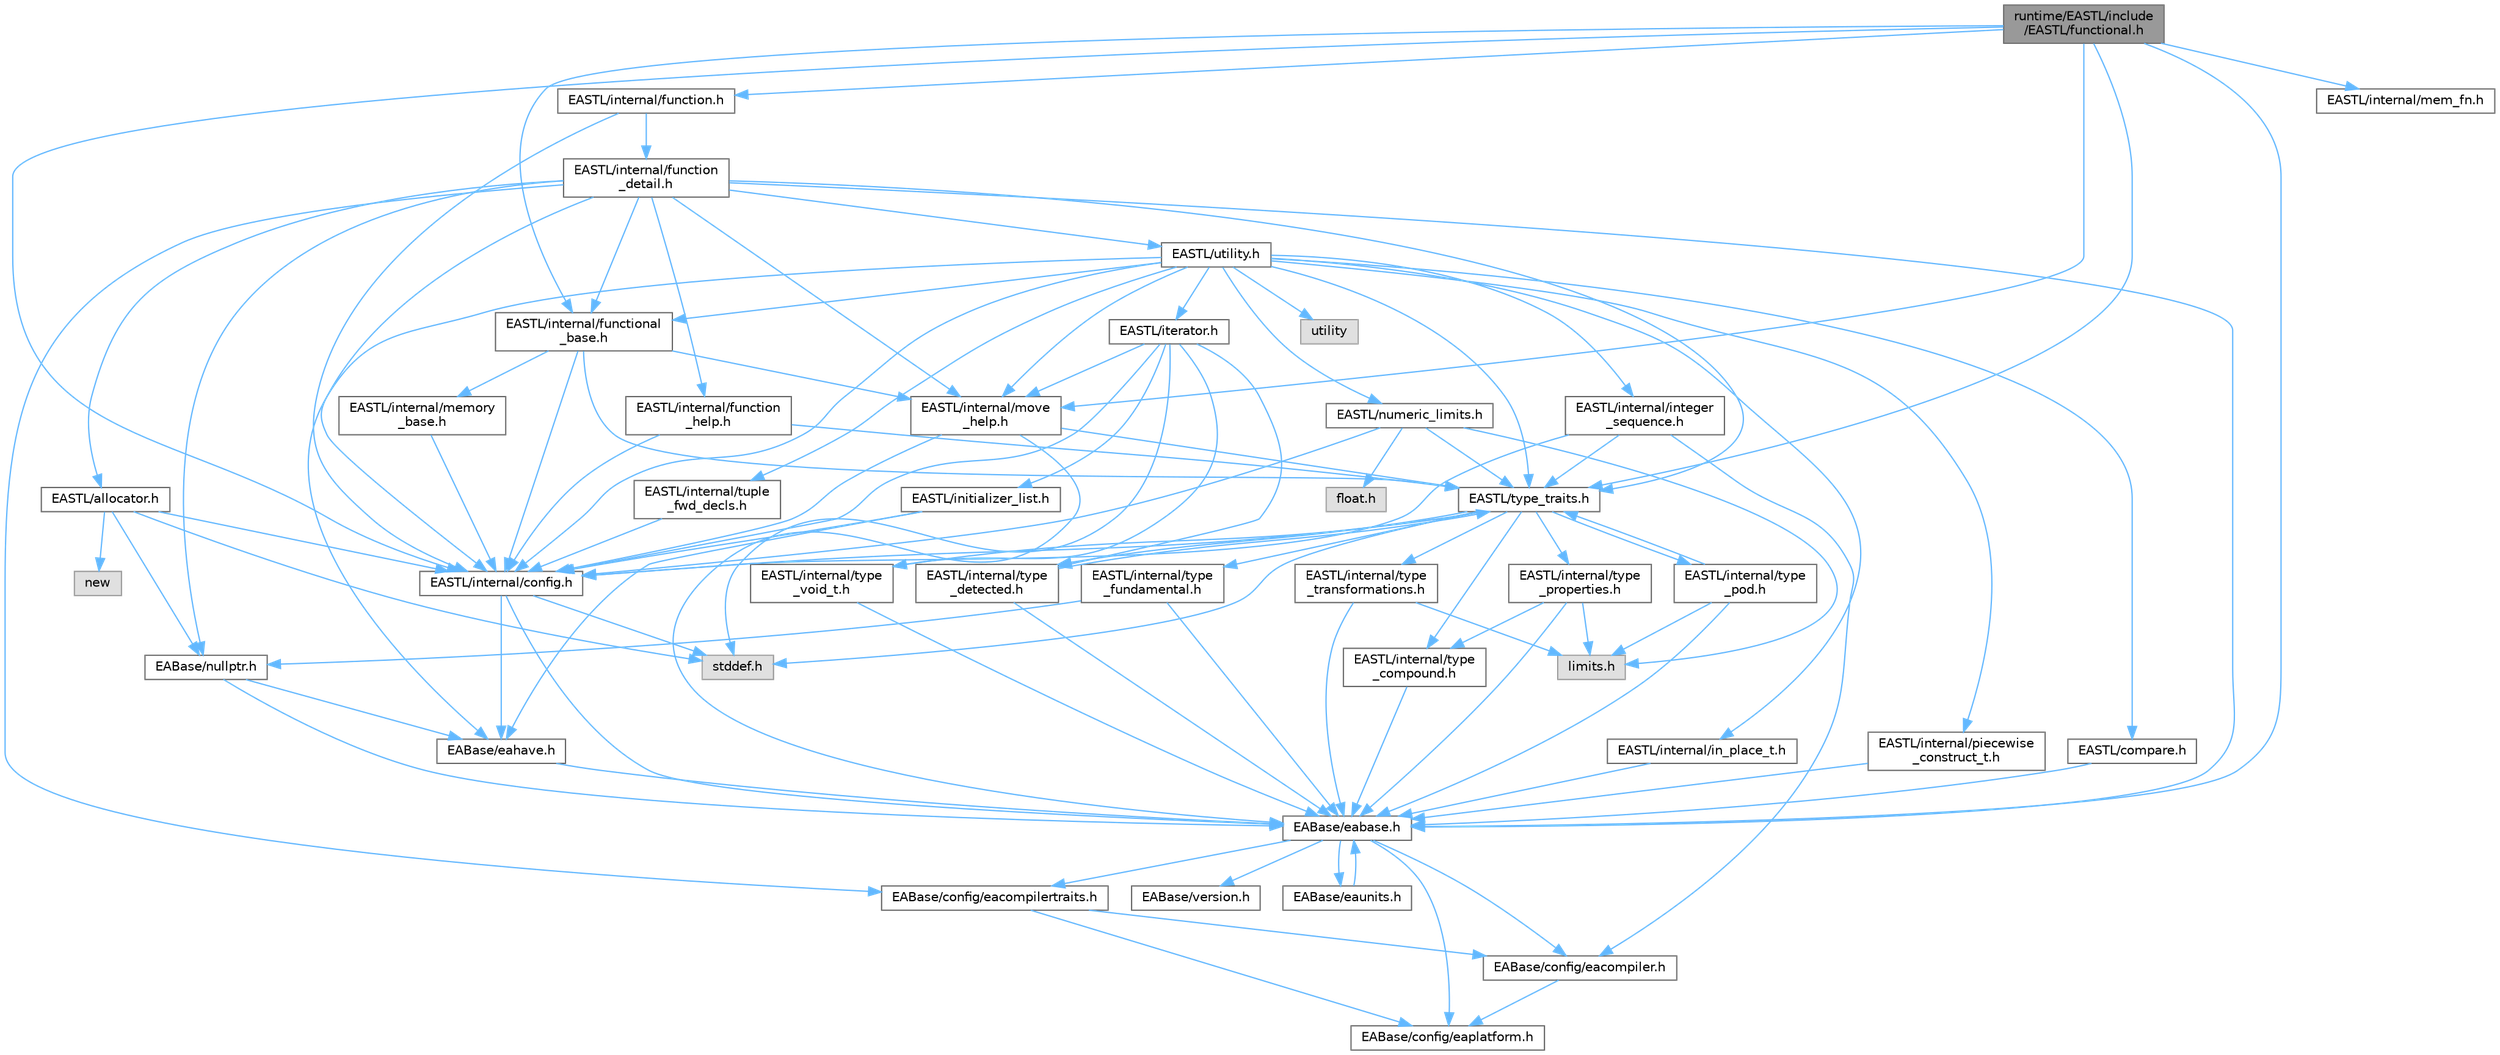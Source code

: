 digraph "runtime/EASTL/include/EASTL/functional.h"
{
 // LATEX_PDF_SIZE
  bgcolor="transparent";
  edge [fontname=Helvetica,fontsize=10,labelfontname=Helvetica,labelfontsize=10];
  node [fontname=Helvetica,fontsize=10,shape=box,height=0.2,width=0.4];
  Node1 [id="Node000001",label="runtime/EASTL/include\l/EASTL/functional.h",height=0.2,width=0.4,color="gray40", fillcolor="grey60", style="filled", fontcolor="black",tooltip=" "];
  Node1 -> Node2 [id="edge104_Node000001_Node000002",color="steelblue1",style="solid",tooltip=" "];
  Node2 [id="Node000002",label="EABase/eabase.h",height=0.2,width=0.4,color="grey40", fillcolor="white", style="filled",URL="$eabase_8h.html",tooltip=" "];
  Node2 -> Node3 [id="edge105_Node000002_Node000003",color="steelblue1",style="solid",tooltip=" "];
  Node3 [id="Node000003",label="EABase/config/eacompiler.h",height=0.2,width=0.4,color="grey40", fillcolor="white", style="filled",URL="$eacompiler_8h.html",tooltip=" "];
  Node3 -> Node4 [id="edge106_Node000003_Node000004",color="steelblue1",style="solid",tooltip=" "];
  Node4 [id="Node000004",label="EABase/config/eaplatform.h",height=0.2,width=0.4,color="grey40", fillcolor="white", style="filled",URL="$eaplatform_8h.html",tooltip=" "];
  Node2 -> Node5 [id="edge107_Node000002_Node000005",color="steelblue1",style="solid",tooltip=" "];
  Node5 [id="Node000005",label="EABase/config/eacompilertraits.h",height=0.2,width=0.4,color="grey40", fillcolor="white", style="filled",URL="$eacompilertraits_8h.html",tooltip=" "];
  Node5 -> Node4 [id="edge108_Node000005_Node000004",color="steelblue1",style="solid",tooltip=" "];
  Node5 -> Node3 [id="edge109_Node000005_Node000003",color="steelblue1",style="solid",tooltip=" "];
  Node2 -> Node4 [id="edge110_Node000002_Node000004",color="steelblue1",style="solid",tooltip=" "];
  Node2 -> Node6 [id="edge111_Node000002_Node000006",color="steelblue1",style="solid",tooltip=" "];
  Node6 [id="Node000006",label="EABase/version.h",height=0.2,width=0.4,color="grey40", fillcolor="white", style="filled",URL="$_e_a_s_t_l_2packages_2_e_a_base_2include_2_common_2_e_a_base_2version_8h.html",tooltip=" "];
  Node2 -> Node7 [id="edge112_Node000002_Node000007",color="steelblue1",style="solid",tooltip=" "];
  Node7 [id="Node000007",label="EABase/eaunits.h",height=0.2,width=0.4,color="grey40", fillcolor="white", style="filled",URL="$eaunits_8h.html",tooltip=" "];
  Node7 -> Node2 [id="edge113_Node000007_Node000002",color="steelblue1",style="solid",tooltip=" "];
  Node1 -> Node8 [id="edge114_Node000001_Node000008",color="steelblue1",style="solid",tooltip=" "];
  Node8 [id="Node000008",label="EASTL/internal/config.h",height=0.2,width=0.4,color="grey40", fillcolor="white", style="filled",URL="$config_8h.html",tooltip=" "];
  Node8 -> Node2 [id="edge115_Node000008_Node000002",color="steelblue1",style="solid",tooltip=" "];
  Node8 -> Node9 [id="edge116_Node000008_Node000009",color="steelblue1",style="solid",tooltip=" "];
  Node9 [id="Node000009",label="EABase/eahave.h",height=0.2,width=0.4,color="grey40", fillcolor="white", style="filled",URL="$eahave_8h.html",tooltip=" "];
  Node9 -> Node2 [id="edge117_Node000009_Node000002",color="steelblue1",style="solid",tooltip=" "];
  Node8 -> Node10 [id="edge118_Node000008_Node000010",color="steelblue1",style="solid",tooltip=" "];
  Node10 [id="Node000010",label="stddef.h",height=0.2,width=0.4,color="grey60", fillcolor="#E0E0E0", style="filled",tooltip=" "];
  Node1 -> Node11 [id="edge119_Node000001_Node000011",color="steelblue1",style="solid",tooltip=" "];
  Node11 [id="Node000011",label="EASTL/internal/move\l_help.h",height=0.2,width=0.4,color="grey40", fillcolor="white", style="filled",URL="$move__help_8h.html",tooltip=" "];
  Node11 -> Node2 [id="edge120_Node000011_Node000002",color="steelblue1",style="solid",tooltip=" "];
  Node11 -> Node8 [id="edge121_Node000011_Node000008",color="steelblue1",style="solid",tooltip=" "];
  Node11 -> Node12 [id="edge122_Node000011_Node000012",color="steelblue1",style="solid",tooltip=" "];
  Node12 [id="Node000012",label="EASTL/type_traits.h",height=0.2,width=0.4,color="grey40", fillcolor="white", style="filled",URL="$_e_a_s_t_l_2include_2_e_a_s_t_l_2type__traits_8h.html",tooltip=" "];
  Node12 -> Node8 [id="edge123_Node000012_Node000008",color="steelblue1",style="solid",tooltip=" "];
  Node12 -> Node10 [id="edge124_Node000012_Node000010",color="steelblue1",style="solid",tooltip=" "];
  Node12 -> Node13 [id="edge125_Node000012_Node000013",color="steelblue1",style="solid",tooltip=" "];
  Node13 [id="Node000013",label="EASTL/internal/type\l_fundamental.h",height=0.2,width=0.4,color="grey40", fillcolor="white", style="filled",URL="$type__fundamental_8h.html",tooltip=" "];
  Node13 -> Node2 [id="edge126_Node000013_Node000002",color="steelblue1",style="solid",tooltip=" "];
  Node13 -> Node14 [id="edge127_Node000013_Node000014",color="steelblue1",style="solid",tooltip=" "];
  Node14 [id="Node000014",label="EABase/nullptr.h",height=0.2,width=0.4,color="grey40", fillcolor="white", style="filled",URL="$nullptr_8h.html",tooltip=" "];
  Node14 -> Node2 [id="edge128_Node000014_Node000002",color="steelblue1",style="solid",tooltip=" "];
  Node14 -> Node9 [id="edge129_Node000014_Node000009",color="steelblue1",style="solid",tooltip=" "];
  Node12 -> Node15 [id="edge130_Node000012_Node000015",color="steelblue1",style="solid",tooltip=" "];
  Node15 [id="Node000015",label="EASTL/internal/type\l_transformations.h",height=0.2,width=0.4,color="grey40", fillcolor="white", style="filled",URL="$type__transformations_8h.html",tooltip=" "];
  Node15 -> Node2 [id="edge131_Node000015_Node000002",color="steelblue1",style="solid",tooltip=" "];
  Node15 -> Node16 [id="edge132_Node000015_Node000016",color="steelblue1",style="solid",tooltip=" "];
  Node16 [id="Node000016",label="limits.h",height=0.2,width=0.4,color="grey60", fillcolor="#E0E0E0", style="filled",tooltip=" "];
  Node12 -> Node17 [id="edge133_Node000012_Node000017",color="steelblue1",style="solid",tooltip=" "];
  Node17 [id="Node000017",label="EASTL/internal/type\l_void_t.h",height=0.2,width=0.4,color="grey40", fillcolor="white", style="filled",URL="$type__void__t_8h.html",tooltip=" "];
  Node17 -> Node2 [id="edge134_Node000017_Node000002",color="steelblue1",style="solid",tooltip=" "];
  Node12 -> Node18 [id="edge135_Node000012_Node000018",color="steelblue1",style="solid",tooltip=" "];
  Node18 [id="Node000018",label="EASTL/internal/type\l_properties.h",height=0.2,width=0.4,color="grey40", fillcolor="white", style="filled",URL="$type__properties_8h.html",tooltip=" "];
  Node18 -> Node2 [id="edge136_Node000018_Node000002",color="steelblue1",style="solid",tooltip=" "];
  Node18 -> Node16 [id="edge137_Node000018_Node000016",color="steelblue1",style="solid",tooltip=" "];
  Node18 -> Node19 [id="edge138_Node000018_Node000019",color="steelblue1",style="solid",tooltip=" "];
  Node19 [id="Node000019",label="EASTL/internal/type\l_compound.h",height=0.2,width=0.4,color="grey40", fillcolor="white", style="filled",URL="$type__compound_8h.html",tooltip=" "];
  Node19 -> Node2 [id="edge139_Node000019_Node000002",color="steelblue1",style="solid",tooltip=" "];
  Node12 -> Node19 [id="edge140_Node000012_Node000019",color="steelblue1",style="solid",tooltip=" "];
  Node12 -> Node20 [id="edge141_Node000012_Node000020",color="steelblue1",style="solid",tooltip=" "];
  Node20 [id="Node000020",label="EASTL/internal/type\l_pod.h",height=0.2,width=0.4,color="grey40", fillcolor="white", style="filled",URL="$type__pod_8h.html",tooltip=" "];
  Node20 -> Node2 [id="edge142_Node000020_Node000002",color="steelblue1",style="solid",tooltip=" "];
  Node20 -> Node16 [id="edge143_Node000020_Node000016",color="steelblue1",style="solid",tooltip=" "];
  Node20 -> Node12 [id="edge144_Node000020_Node000012",color="steelblue1",style="solid",tooltip=" "];
  Node12 -> Node21 [id="edge145_Node000012_Node000021",color="steelblue1",style="solid",tooltip=" "];
  Node21 [id="Node000021",label="EASTL/internal/type\l_detected.h",height=0.2,width=0.4,color="grey40", fillcolor="white", style="filled",URL="$type__detected_8h.html",tooltip=" "];
  Node21 -> Node2 [id="edge146_Node000021_Node000002",color="steelblue1",style="solid",tooltip=" "];
  Node21 -> Node12 [id="edge147_Node000021_Node000012",color="steelblue1",style="solid",tooltip=" "];
  Node1 -> Node12 [id="edge148_Node000001_Node000012",color="steelblue1",style="solid",tooltip=" "];
  Node1 -> Node22 [id="edge149_Node000001_Node000022",color="steelblue1",style="solid",tooltip=" "];
  Node22 [id="Node000022",label="EASTL/internal/functional\l_base.h",height=0.2,width=0.4,color="grey40", fillcolor="white", style="filled",URL="$functional__base_8h.html",tooltip=" "];
  Node22 -> Node8 [id="edge150_Node000022_Node000008",color="steelblue1",style="solid",tooltip=" "];
  Node22 -> Node23 [id="edge151_Node000022_Node000023",color="steelblue1",style="solid",tooltip=" "];
  Node23 [id="Node000023",label="EASTL/internal/memory\l_base.h",height=0.2,width=0.4,color="grey40", fillcolor="white", style="filled",URL="$memory__base_8h.html",tooltip=" "];
  Node23 -> Node8 [id="edge152_Node000023_Node000008",color="steelblue1",style="solid",tooltip=" "];
  Node22 -> Node11 [id="edge153_Node000022_Node000011",color="steelblue1",style="solid",tooltip=" "];
  Node22 -> Node12 [id="edge154_Node000022_Node000012",color="steelblue1",style="solid",tooltip=" "];
  Node1 -> Node24 [id="edge155_Node000001_Node000024",color="steelblue1",style="solid",tooltip=" "];
  Node24 [id="Node000024",label="EASTL/internal/mem_fn.h",height=0.2,width=0.4,color="grey40", fillcolor="white", style="filled",URL="$mem__fn_8h.html",tooltip=" "];
  Node1 -> Node25 [id="edge156_Node000001_Node000025",color="steelblue1",style="solid",tooltip=" "];
  Node25 [id="Node000025",label="EASTL/internal/function.h",height=0.2,width=0.4,color="grey40", fillcolor="white", style="filled",URL="$_e_a_s_t_l_2include_2_e_a_s_t_l_2internal_2function_8h.html",tooltip=" "];
  Node25 -> Node8 [id="edge157_Node000025_Node000008",color="steelblue1",style="solid",tooltip=" "];
  Node25 -> Node26 [id="edge158_Node000025_Node000026",color="steelblue1",style="solid",tooltip=" "];
  Node26 [id="Node000026",label="EASTL/internal/function\l_detail.h",height=0.2,width=0.4,color="grey40", fillcolor="white", style="filled",URL="$function__detail_8h.html",tooltip=" "];
  Node26 -> Node5 [id="edge159_Node000026_Node000005",color="steelblue1",style="solid",tooltip=" "];
  Node26 -> Node2 [id="edge160_Node000026_Node000002",color="steelblue1",style="solid",tooltip=" "];
  Node26 -> Node14 [id="edge161_Node000026_Node000014",color="steelblue1",style="solid",tooltip=" "];
  Node26 -> Node27 [id="edge162_Node000026_Node000027",color="steelblue1",style="solid",tooltip=" "];
  Node27 [id="Node000027",label="EASTL/allocator.h",height=0.2,width=0.4,color="grey40", fillcolor="white", style="filled",URL="$allocator_8h.html",tooltip=" "];
  Node27 -> Node8 [id="edge163_Node000027_Node000008",color="steelblue1",style="solid",tooltip=" "];
  Node27 -> Node14 [id="edge164_Node000027_Node000014",color="steelblue1",style="solid",tooltip=" "];
  Node27 -> Node10 [id="edge165_Node000027_Node000010",color="steelblue1",style="solid",tooltip=" "];
  Node27 -> Node28 [id="edge166_Node000027_Node000028",color="steelblue1",style="solid",tooltip=" "];
  Node28 [id="Node000028",label="new",height=0.2,width=0.4,color="grey60", fillcolor="#E0E0E0", style="filled",tooltip=" "];
  Node26 -> Node8 [id="edge167_Node000026_Node000008",color="steelblue1",style="solid",tooltip=" "];
  Node26 -> Node29 [id="edge168_Node000026_Node000029",color="steelblue1",style="solid",tooltip=" "];
  Node29 [id="Node000029",label="EASTL/internal/function\l_help.h",height=0.2,width=0.4,color="grey40", fillcolor="white", style="filled",URL="$function__help_8h.html",tooltip=" "];
  Node29 -> Node8 [id="edge169_Node000029_Node000008",color="steelblue1",style="solid",tooltip=" "];
  Node29 -> Node12 [id="edge170_Node000029_Node000012",color="steelblue1",style="solid",tooltip=" "];
  Node26 -> Node22 [id="edge171_Node000026_Node000022",color="steelblue1",style="solid",tooltip=" "];
  Node26 -> Node11 [id="edge172_Node000026_Node000011",color="steelblue1",style="solid",tooltip=" "];
  Node26 -> Node12 [id="edge173_Node000026_Node000012",color="steelblue1",style="solid",tooltip=" "];
  Node26 -> Node30 [id="edge174_Node000026_Node000030",color="steelblue1",style="solid",tooltip=" "];
  Node30 [id="Node000030",label="EASTL/utility.h",height=0.2,width=0.4,color="grey40", fillcolor="white", style="filled",URL="$_e_a_s_t_l_2include_2_e_a_s_t_l_2utility_8h.html",tooltip=" "];
  Node30 -> Node8 [id="edge175_Node000030_Node000008",color="steelblue1",style="solid",tooltip=" "];
  Node30 -> Node12 [id="edge176_Node000030_Node000012",color="steelblue1",style="solid",tooltip=" "];
  Node30 -> Node31 [id="edge177_Node000030_Node000031",color="steelblue1",style="solid",tooltip=" "];
  Node31 [id="Node000031",label="EASTL/iterator.h",height=0.2,width=0.4,color="grey40", fillcolor="white", style="filled",URL="$_e_a_s_t_l_2include_2_e_a_s_t_l_2iterator_8h.html",tooltip=" "];
  Node31 -> Node8 [id="edge178_Node000031_Node000008",color="steelblue1",style="solid",tooltip=" "];
  Node31 -> Node11 [id="edge179_Node000031_Node000011",color="steelblue1",style="solid",tooltip=" "];
  Node31 -> Node21 [id="edge180_Node000031_Node000021",color="steelblue1",style="solid",tooltip=" "];
  Node31 -> Node17 [id="edge181_Node000031_Node000017",color="steelblue1",style="solid",tooltip=" "];
  Node31 -> Node32 [id="edge182_Node000031_Node000032",color="steelblue1",style="solid",tooltip=" "];
  Node32 [id="Node000032",label="EASTL/initializer_list.h",height=0.2,width=0.4,color="grey40", fillcolor="white", style="filled",URL="$initializer__list_8h.html",tooltip=" "];
  Node32 -> Node8 [id="edge183_Node000032_Node000008",color="steelblue1",style="solid",tooltip=" "];
  Node32 -> Node9 [id="edge184_Node000032_Node000009",color="steelblue1",style="solid",tooltip=" "];
  Node31 -> Node10 [id="edge185_Node000031_Node000010",color="steelblue1",style="solid",tooltip=" "];
  Node30 -> Node33 [id="edge186_Node000030_Node000033",color="steelblue1",style="solid",tooltip=" "];
  Node33 [id="Node000033",label="EASTL/numeric_limits.h",height=0.2,width=0.4,color="grey40", fillcolor="white", style="filled",URL="$numeric__limits_8h.html",tooltip=" "];
  Node33 -> Node8 [id="edge187_Node000033_Node000008",color="steelblue1",style="solid",tooltip=" "];
  Node33 -> Node12 [id="edge188_Node000033_Node000012",color="steelblue1",style="solid",tooltip=" "];
  Node33 -> Node16 [id="edge189_Node000033_Node000016",color="steelblue1",style="solid",tooltip=" "];
  Node33 -> Node34 [id="edge190_Node000033_Node000034",color="steelblue1",style="solid",tooltip=" "];
  Node34 [id="Node000034",label="float.h",height=0.2,width=0.4,color="grey60", fillcolor="#E0E0E0", style="filled",tooltip=" "];
  Node30 -> Node35 [id="edge191_Node000030_Node000035",color="steelblue1",style="solid",tooltip=" "];
  Node35 [id="Node000035",label="EASTL/compare.h",height=0.2,width=0.4,color="grey40", fillcolor="white", style="filled",URL="$compare_8h.html",tooltip=" "];
  Node35 -> Node2 [id="edge192_Node000035_Node000002",color="steelblue1",style="solid",tooltip=" "];
  Node30 -> Node22 [id="edge193_Node000030_Node000022",color="steelblue1",style="solid",tooltip=" "];
  Node30 -> Node11 [id="edge194_Node000030_Node000011",color="steelblue1",style="solid",tooltip=" "];
  Node30 -> Node9 [id="edge195_Node000030_Node000009",color="steelblue1",style="solid",tooltip=" "];
  Node30 -> Node36 [id="edge196_Node000030_Node000036",color="steelblue1",style="solid",tooltip=" "];
  Node36 [id="Node000036",label="EASTL/internal/integer\l_sequence.h",height=0.2,width=0.4,color="grey40", fillcolor="white", style="filled",URL="$integer__sequence_8h.html",tooltip=" "];
  Node36 -> Node3 [id="edge197_Node000036_Node000003",color="steelblue1",style="solid",tooltip=" "];
  Node36 -> Node8 [id="edge198_Node000036_Node000008",color="steelblue1",style="solid",tooltip=" "];
  Node36 -> Node12 [id="edge199_Node000036_Node000012",color="steelblue1",style="solid",tooltip=" "];
  Node30 -> Node37 [id="edge200_Node000030_Node000037",color="steelblue1",style="solid",tooltip=" "];
  Node37 [id="Node000037",label="EASTL/internal/tuple\l_fwd_decls.h",height=0.2,width=0.4,color="grey40", fillcolor="white", style="filled",URL="$tuple__fwd__decls_8h.html",tooltip=" "];
  Node37 -> Node8 [id="edge201_Node000037_Node000008",color="steelblue1",style="solid",tooltip=" "];
  Node30 -> Node38 [id="edge202_Node000030_Node000038",color="steelblue1",style="solid",tooltip=" "];
  Node38 [id="Node000038",label="EASTL/internal/in_place_t.h",height=0.2,width=0.4,color="grey40", fillcolor="white", style="filled",URL="$in__place__t_8h.html",tooltip=" "];
  Node38 -> Node2 [id="edge203_Node000038_Node000002",color="steelblue1",style="solid",tooltip=" "];
  Node30 -> Node39 [id="edge204_Node000030_Node000039",color="steelblue1",style="solid",tooltip=" "];
  Node39 [id="Node000039",label="EASTL/internal/piecewise\l_construct_t.h",height=0.2,width=0.4,color="grey40", fillcolor="white", style="filled",URL="$piecewise__construct__t_8h.html",tooltip=" "];
  Node39 -> Node2 [id="edge205_Node000039_Node000002",color="steelblue1",style="solid",tooltip=" "];
  Node30 -> Node40 [id="edge206_Node000030_Node000040",color="steelblue1",style="solid",tooltip=" "];
  Node40 [id="Node000040",label="utility",height=0.2,width=0.4,color="grey60", fillcolor="#E0E0E0", style="filled",tooltip=" "];
}
